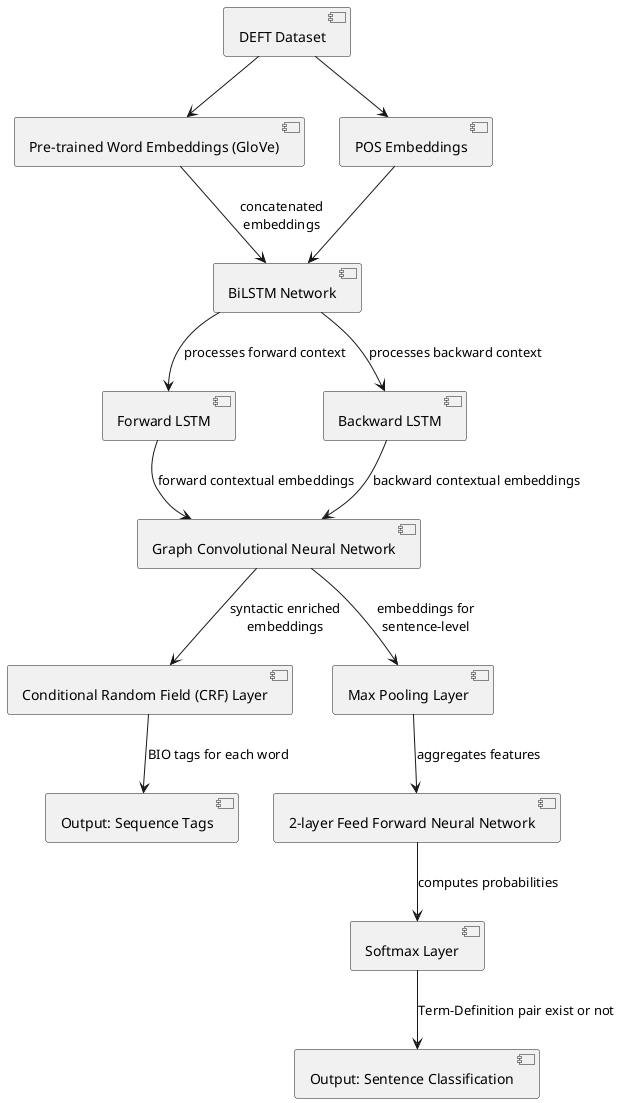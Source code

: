 @startuml
skinparam componentStyle uml2

' Define components
component [DEFT Dataset] as Input
component [Pre-trained Word Embeddings (GloVe)] as WordEmb
component [POS Embeddings] as POSEmb
component [BiLSTM Network] as BiLSTM
component [Forward LSTM] as FLSTM
component [Backward LSTM] as BLSTM
component [Graph Convolutional Neural Network] as GCN
component [Conditional Random Field (CRF) Layer] as CRF
component [Max Pooling Layer] as MaxPooling
component [2-layer Feed Forward Neural Network] as FFNN
component [Softmax Layer] as Softmax
component [Output: Sequence Tags] as SeqOutput
component [Output: Sentence Classification] as ClassOutput

' Connect components
Input --> POSEmb
Input --> WordEmb
WordEmb --> BiLSTM : "concatenated\nembeddings"
POSEmb --> BiLSTM
BiLSTM --> FLSTM : "processes forward context"
BiLSTM --> BLSTM : "processes backward context"
FLSTM --> GCN : "forward contextual embeddings"
BLSTM --> GCN : "backward contextual embeddings"
GCN --> CRF : "syntactic enriched\nembeddings"
GCN --> MaxPooling : "embeddings for\nsentence-level"
MaxPooling --> FFNN : "aggregates features"
FFNN --> Softmax : "computes probabilities"
Softmax --> ClassOutput : "Term-Definition pair exist or not"
CRF --> SeqOutput : "BIO tags for each word"

' Add some notes
'note right of FFNN : Consists of two layers\nand processes pooled\nfeatures for classification
'note right of Softmax : Normalizes output to\na probability distribution\nover classes

@enduml
